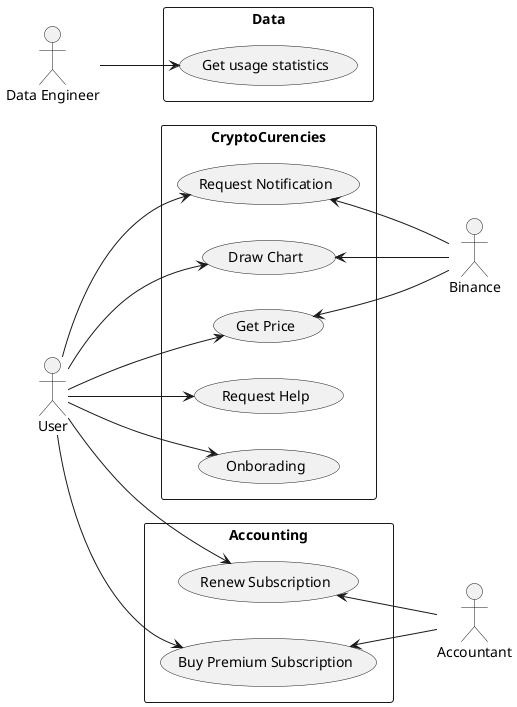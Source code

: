 @startuml
left to right direction
actor "User" as user
actor "Data Engineer" as eng
actor "Binance" as bin
actor "Accountant" as acc
rectangle CryptoCurencies {
  usecase "Request Help" as UC1
  usecase "Onborading" as UC2
  usecase "Request Notification" as UC3
  usecase "Get Price" as UC4
  usecase "Draw Chart" as UC5
}
rectangle Data{
  usecase "Get usage statistics" as UC6
}
rectangle Accounting{
  usecase "Buy Premium Subscription" as UC7
  usecase "Renew Subscription" as UC8
}
user --> UC1
user --> UC2
user --> UC3
user --> UC4
user --> UC5
eng --> UC6
bin -up-> UC4
bin -up-> UC5
bin -up-> UC3
acc -up-> UC7
acc -up-> UC8
user --> UC7
user --> UC8

@endumll